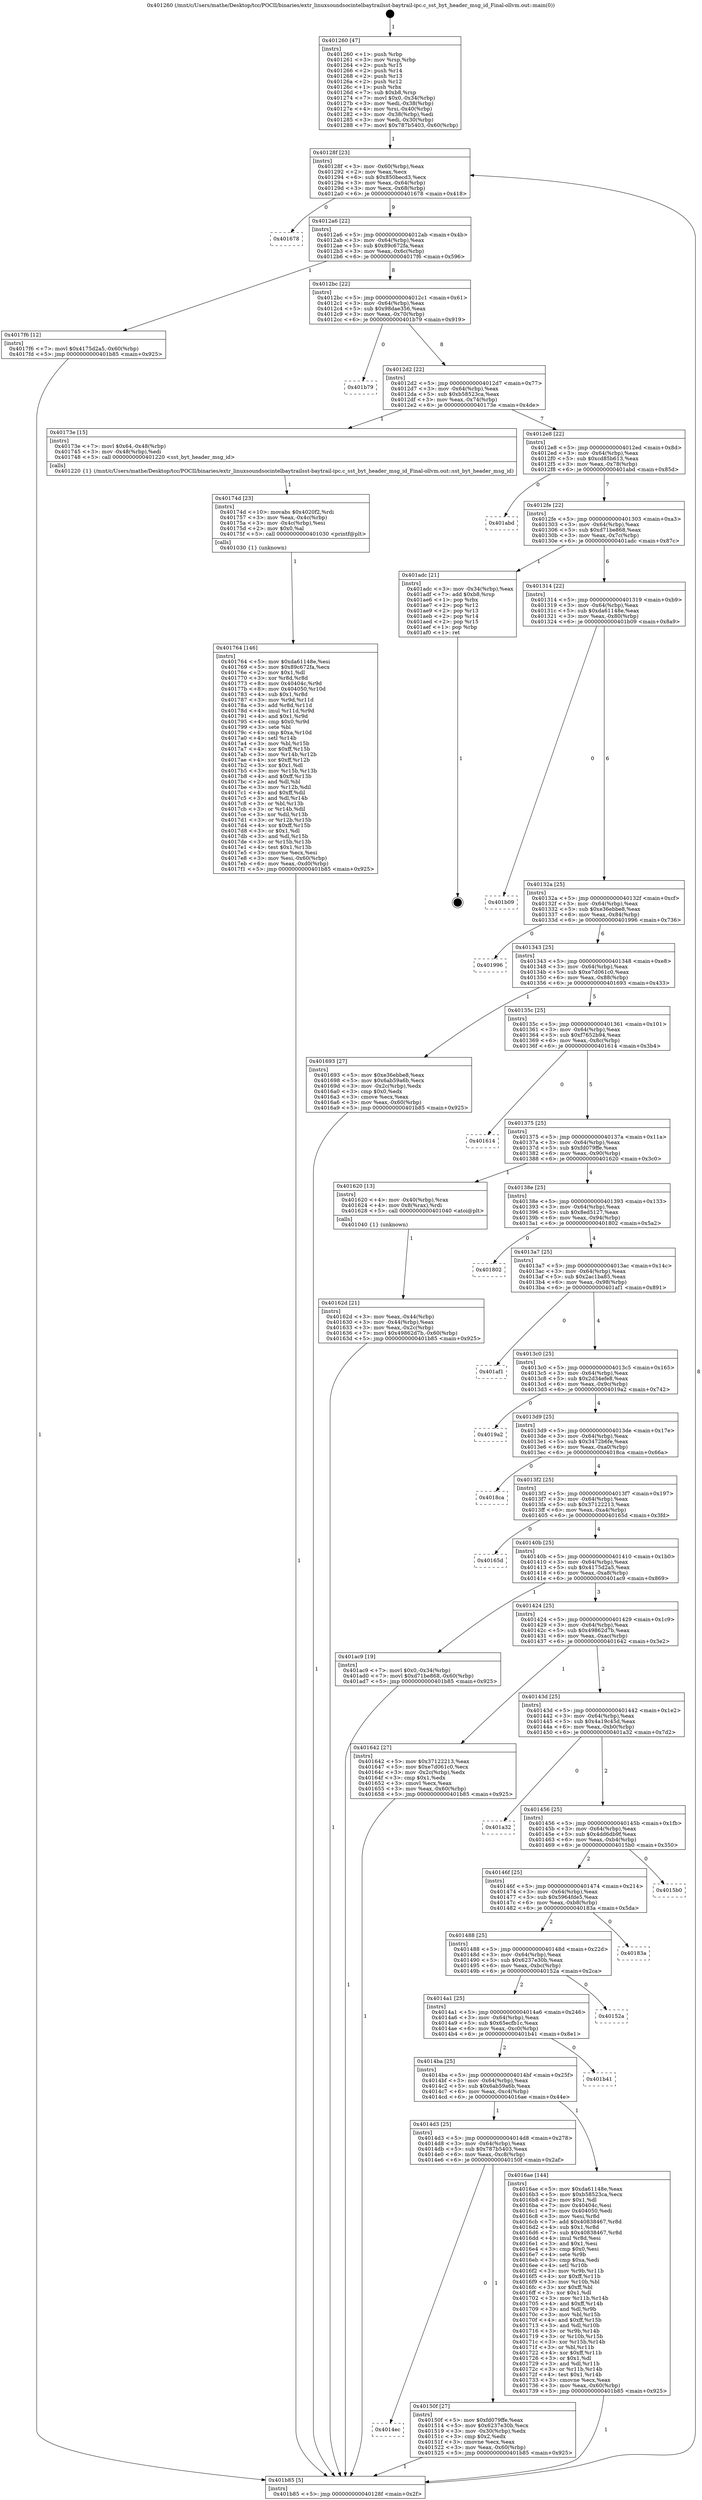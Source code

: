 digraph "0x401260" {
  label = "0x401260 (/mnt/c/Users/mathe/Desktop/tcc/POCII/binaries/extr_linuxsoundsocintelbaytrailsst-baytrail-ipc.c_sst_byt_header_msg_id_Final-ollvm.out::main(0))"
  labelloc = "t"
  node[shape=record]

  Entry [label="",width=0.3,height=0.3,shape=circle,fillcolor=black,style=filled]
  "0x40128f" [label="{
     0x40128f [23]\l
     | [instrs]\l
     &nbsp;&nbsp;0x40128f \<+3\>: mov -0x60(%rbp),%eax\l
     &nbsp;&nbsp;0x401292 \<+2\>: mov %eax,%ecx\l
     &nbsp;&nbsp;0x401294 \<+6\>: sub $0x850becd3,%ecx\l
     &nbsp;&nbsp;0x40129a \<+3\>: mov %eax,-0x64(%rbp)\l
     &nbsp;&nbsp;0x40129d \<+3\>: mov %ecx,-0x68(%rbp)\l
     &nbsp;&nbsp;0x4012a0 \<+6\>: je 0000000000401678 \<main+0x418\>\l
  }"]
  "0x401678" [label="{
     0x401678\l
  }", style=dashed]
  "0x4012a6" [label="{
     0x4012a6 [22]\l
     | [instrs]\l
     &nbsp;&nbsp;0x4012a6 \<+5\>: jmp 00000000004012ab \<main+0x4b\>\l
     &nbsp;&nbsp;0x4012ab \<+3\>: mov -0x64(%rbp),%eax\l
     &nbsp;&nbsp;0x4012ae \<+5\>: sub $0x89c672fa,%eax\l
     &nbsp;&nbsp;0x4012b3 \<+3\>: mov %eax,-0x6c(%rbp)\l
     &nbsp;&nbsp;0x4012b6 \<+6\>: je 00000000004017f6 \<main+0x596\>\l
  }"]
  Exit [label="",width=0.3,height=0.3,shape=circle,fillcolor=black,style=filled,peripheries=2]
  "0x4017f6" [label="{
     0x4017f6 [12]\l
     | [instrs]\l
     &nbsp;&nbsp;0x4017f6 \<+7\>: movl $0x4175d2a5,-0x60(%rbp)\l
     &nbsp;&nbsp;0x4017fd \<+5\>: jmp 0000000000401b85 \<main+0x925\>\l
  }"]
  "0x4012bc" [label="{
     0x4012bc [22]\l
     | [instrs]\l
     &nbsp;&nbsp;0x4012bc \<+5\>: jmp 00000000004012c1 \<main+0x61\>\l
     &nbsp;&nbsp;0x4012c1 \<+3\>: mov -0x64(%rbp),%eax\l
     &nbsp;&nbsp;0x4012c4 \<+5\>: sub $0x98dae356,%eax\l
     &nbsp;&nbsp;0x4012c9 \<+3\>: mov %eax,-0x70(%rbp)\l
     &nbsp;&nbsp;0x4012cc \<+6\>: je 0000000000401b79 \<main+0x919\>\l
  }"]
  "0x401764" [label="{
     0x401764 [146]\l
     | [instrs]\l
     &nbsp;&nbsp;0x401764 \<+5\>: mov $0xda61148e,%esi\l
     &nbsp;&nbsp;0x401769 \<+5\>: mov $0x89c672fa,%ecx\l
     &nbsp;&nbsp;0x40176e \<+2\>: mov $0x1,%dl\l
     &nbsp;&nbsp;0x401770 \<+3\>: xor %r8d,%r8d\l
     &nbsp;&nbsp;0x401773 \<+8\>: mov 0x40404c,%r9d\l
     &nbsp;&nbsp;0x40177b \<+8\>: mov 0x404050,%r10d\l
     &nbsp;&nbsp;0x401783 \<+4\>: sub $0x1,%r8d\l
     &nbsp;&nbsp;0x401787 \<+3\>: mov %r9d,%r11d\l
     &nbsp;&nbsp;0x40178a \<+3\>: add %r8d,%r11d\l
     &nbsp;&nbsp;0x40178d \<+4\>: imul %r11d,%r9d\l
     &nbsp;&nbsp;0x401791 \<+4\>: and $0x1,%r9d\l
     &nbsp;&nbsp;0x401795 \<+4\>: cmp $0x0,%r9d\l
     &nbsp;&nbsp;0x401799 \<+3\>: sete %bl\l
     &nbsp;&nbsp;0x40179c \<+4\>: cmp $0xa,%r10d\l
     &nbsp;&nbsp;0x4017a0 \<+4\>: setl %r14b\l
     &nbsp;&nbsp;0x4017a4 \<+3\>: mov %bl,%r15b\l
     &nbsp;&nbsp;0x4017a7 \<+4\>: xor $0xff,%r15b\l
     &nbsp;&nbsp;0x4017ab \<+3\>: mov %r14b,%r12b\l
     &nbsp;&nbsp;0x4017ae \<+4\>: xor $0xff,%r12b\l
     &nbsp;&nbsp;0x4017b2 \<+3\>: xor $0x1,%dl\l
     &nbsp;&nbsp;0x4017b5 \<+3\>: mov %r15b,%r13b\l
     &nbsp;&nbsp;0x4017b8 \<+4\>: and $0xff,%r13b\l
     &nbsp;&nbsp;0x4017bc \<+2\>: and %dl,%bl\l
     &nbsp;&nbsp;0x4017be \<+3\>: mov %r12b,%dil\l
     &nbsp;&nbsp;0x4017c1 \<+4\>: and $0xff,%dil\l
     &nbsp;&nbsp;0x4017c5 \<+3\>: and %dl,%r14b\l
     &nbsp;&nbsp;0x4017c8 \<+3\>: or %bl,%r13b\l
     &nbsp;&nbsp;0x4017cb \<+3\>: or %r14b,%dil\l
     &nbsp;&nbsp;0x4017ce \<+3\>: xor %dil,%r13b\l
     &nbsp;&nbsp;0x4017d1 \<+3\>: or %r12b,%r15b\l
     &nbsp;&nbsp;0x4017d4 \<+4\>: xor $0xff,%r15b\l
     &nbsp;&nbsp;0x4017d8 \<+3\>: or $0x1,%dl\l
     &nbsp;&nbsp;0x4017db \<+3\>: and %dl,%r15b\l
     &nbsp;&nbsp;0x4017de \<+3\>: or %r15b,%r13b\l
     &nbsp;&nbsp;0x4017e1 \<+4\>: test $0x1,%r13b\l
     &nbsp;&nbsp;0x4017e5 \<+3\>: cmovne %ecx,%esi\l
     &nbsp;&nbsp;0x4017e8 \<+3\>: mov %esi,-0x60(%rbp)\l
     &nbsp;&nbsp;0x4017eb \<+6\>: mov %eax,-0xd0(%rbp)\l
     &nbsp;&nbsp;0x4017f1 \<+5\>: jmp 0000000000401b85 \<main+0x925\>\l
  }"]
  "0x401b79" [label="{
     0x401b79\l
  }", style=dashed]
  "0x4012d2" [label="{
     0x4012d2 [22]\l
     | [instrs]\l
     &nbsp;&nbsp;0x4012d2 \<+5\>: jmp 00000000004012d7 \<main+0x77\>\l
     &nbsp;&nbsp;0x4012d7 \<+3\>: mov -0x64(%rbp),%eax\l
     &nbsp;&nbsp;0x4012da \<+5\>: sub $0xb58523ca,%eax\l
     &nbsp;&nbsp;0x4012df \<+3\>: mov %eax,-0x74(%rbp)\l
     &nbsp;&nbsp;0x4012e2 \<+6\>: je 000000000040173e \<main+0x4de\>\l
  }"]
  "0x40174d" [label="{
     0x40174d [23]\l
     | [instrs]\l
     &nbsp;&nbsp;0x40174d \<+10\>: movabs $0x4020f2,%rdi\l
     &nbsp;&nbsp;0x401757 \<+3\>: mov %eax,-0x4c(%rbp)\l
     &nbsp;&nbsp;0x40175a \<+3\>: mov -0x4c(%rbp),%esi\l
     &nbsp;&nbsp;0x40175d \<+2\>: mov $0x0,%al\l
     &nbsp;&nbsp;0x40175f \<+5\>: call 0000000000401030 \<printf@plt\>\l
     | [calls]\l
     &nbsp;&nbsp;0x401030 \{1\} (unknown)\l
  }"]
  "0x40173e" [label="{
     0x40173e [15]\l
     | [instrs]\l
     &nbsp;&nbsp;0x40173e \<+7\>: movl $0x64,-0x48(%rbp)\l
     &nbsp;&nbsp;0x401745 \<+3\>: mov -0x48(%rbp),%edi\l
     &nbsp;&nbsp;0x401748 \<+5\>: call 0000000000401220 \<sst_byt_header_msg_id\>\l
     | [calls]\l
     &nbsp;&nbsp;0x401220 \{1\} (/mnt/c/Users/mathe/Desktop/tcc/POCII/binaries/extr_linuxsoundsocintelbaytrailsst-baytrail-ipc.c_sst_byt_header_msg_id_Final-ollvm.out::sst_byt_header_msg_id)\l
  }"]
  "0x4012e8" [label="{
     0x4012e8 [22]\l
     | [instrs]\l
     &nbsp;&nbsp;0x4012e8 \<+5\>: jmp 00000000004012ed \<main+0x8d\>\l
     &nbsp;&nbsp;0x4012ed \<+3\>: mov -0x64(%rbp),%eax\l
     &nbsp;&nbsp;0x4012f0 \<+5\>: sub $0xcd85b613,%eax\l
     &nbsp;&nbsp;0x4012f5 \<+3\>: mov %eax,-0x78(%rbp)\l
     &nbsp;&nbsp;0x4012f8 \<+6\>: je 0000000000401abd \<main+0x85d\>\l
  }"]
  "0x40162d" [label="{
     0x40162d [21]\l
     | [instrs]\l
     &nbsp;&nbsp;0x40162d \<+3\>: mov %eax,-0x44(%rbp)\l
     &nbsp;&nbsp;0x401630 \<+3\>: mov -0x44(%rbp),%eax\l
     &nbsp;&nbsp;0x401633 \<+3\>: mov %eax,-0x2c(%rbp)\l
     &nbsp;&nbsp;0x401636 \<+7\>: movl $0x49862d7b,-0x60(%rbp)\l
     &nbsp;&nbsp;0x40163d \<+5\>: jmp 0000000000401b85 \<main+0x925\>\l
  }"]
  "0x401abd" [label="{
     0x401abd\l
  }", style=dashed]
  "0x4012fe" [label="{
     0x4012fe [22]\l
     | [instrs]\l
     &nbsp;&nbsp;0x4012fe \<+5\>: jmp 0000000000401303 \<main+0xa3\>\l
     &nbsp;&nbsp;0x401303 \<+3\>: mov -0x64(%rbp),%eax\l
     &nbsp;&nbsp;0x401306 \<+5\>: sub $0xd71be868,%eax\l
     &nbsp;&nbsp;0x40130b \<+3\>: mov %eax,-0x7c(%rbp)\l
     &nbsp;&nbsp;0x40130e \<+6\>: je 0000000000401adc \<main+0x87c\>\l
  }"]
  "0x401260" [label="{
     0x401260 [47]\l
     | [instrs]\l
     &nbsp;&nbsp;0x401260 \<+1\>: push %rbp\l
     &nbsp;&nbsp;0x401261 \<+3\>: mov %rsp,%rbp\l
     &nbsp;&nbsp;0x401264 \<+2\>: push %r15\l
     &nbsp;&nbsp;0x401266 \<+2\>: push %r14\l
     &nbsp;&nbsp;0x401268 \<+2\>: push %r13\l
     &nbsp;&nbsp;0x40126a \<+2\>: push %r12\l
     &nbsp;&nbsp;0x40126c \<+1\>: push %rbx\l
     &nbsp;&nbsp;0x40126d \<+7\>: sub $0xb8,%rsp\l
     &nbsp;&nbsp;0x401274 \<+7\>: movl $0x0,-0x34(%rbp)\l
     &nbsp;&nbsp;0x40127b \<+3\>: mov %edi,-0x38(%rbp)\l
     &nbsp;&nbsp;0x40127e \<+4\>: mov %rsi,-0x40(%rbp)\l
     &nbsp;&nbsp;0x401282 \<+3\>: mov -0x38(%rbp),%edi\l
     &nbsp;&nbsp;0x401285 \<+3\>: mov %edi,-0x30(%rbp)\l
     &nbsp;&nbsp;0x401288 \<+7\>: movl $0x787b5403,-0x60(%rbp)\l
  }"]
  "0x401adc" [label="{
     0x401adc [21]\l
     | [instrs]\l
     &nbsp;&nbsp;0x401adc \<+3\>: mov -0x34(%rbp),%eax\l
     &nbsp;&nbsp;0x401adf \<+7\>: add $0xb8,%rsp\l
     &nbsp;&nbsp;0x401ae6 \<+1\>: pop %rbx\l
     &nbsp;&nbsp;0x401ae7 \<+2\>: pop %r12\l
     &nbsp;&nbsp;0x401ae9 \<+2\>: pop %r13\l
     &nbsp;&nbsp;0x401aeb \<+2\>: pop %r14\l
     &nbsp;&nbsp;0x401aed \<+2\>: pop %r15\l
     &nbsp;&nbsp;0x401aef \<+1\>: pop %rbp\l
     &nbsp;&nbsp;0x401af0 \<+1\>: ret\l
  }"]
  "0x401314" [label="{
     0x401314 [22]\l
     | [instrs]\l
     &nbsp;&nbsp;0x401314 \<+5\>: jmp 0000000000401319 \<main+0xb9\>\l
     &nbsp;&nbsp;0x401319 \<+3\>: mov -0x64(%rbp),%eax\l
     &nbsp;&nbsp;0x40131c \<+5\>: sub $0xda61148e,%eax\l
     &nbsp;&nbsp;0x401321 \<+3\>: mov %eax,-0x80(%rbp)\l
     &nbsp;&nbsp;0x401324 \<+6\>: je 0000000000401b09 \<main+0x8a9\>\l
  }"]
  "0x401b85" [label="{
     0x401b85 [5]\l
     | [instrs]\l
     &nbsp;&nbsp;0x401b85 \<+5\>: jmp 000000000040128f \<main+0x2f\>\l
  }"]
  "0x401b09" [label="{
     0x401b09\l
  }", style=dashed]
  "0x40132a" [label="{
     0x40132a [25]\l
     | [instrs]\l
     &nbsp;&nbsp;0x40132a \<+5\>: jmp 000000000040132f \<main+0xcf\>\l
     &nbsp;&nbsp;0x40132f \<+3\>: mov -0x64(%rbp),%eax\l
     &nbsp;&nbsp;0x401332 \<+5\>: sub $0xe36ebbe8,%eax\l
     &nbsp;&nbsp;0x401337 \<+6\>: mov %eax,-0x84(%rbp)\l
     &nbsp;&nbsp;0x40133d \<+6\>: je 0000000000401996 \<main+0x736\>\l
  }"]
  "0x4014ec" [label="{
     0x4014ec\l
  }", style=dashed]
  "0x401996" [label="{
     0x401996\l
  }", style=dashed]
  "0x401343" [label="{
     0x401343 [25]\l
     | [instrs]\l
     &nbsp;&nbsp;0x401343 \<+5\>: jmp 0000000000401348 \<main+0xe8\>\l
     &nbsp;&nbsp;0x401348 \<+3\>: mov -0x64(%rbp),%eax\l
     &nbsp;&nbsp;0x40134b \<+5\>: sub $0xe7d061c0,%eax\l
     &nbsp;&nbsp;0x401350 \<+6\>: mov %eax,-0x88(%rbp)\l
     &nbsp;&nbsp;0x401356 \<+6\>: je 0000000000401693 \<main+0x433\>\l
  }"]
  "0x40150f" [label="{
     0x40150f [27]\l
     | [instrs]\l
     &nbsp;&nbsp;0x40150f \<+5\>: mov $0xfd079ffe,%eax\l
     &nbsp;&nbsp;0x401514 \<+5\>: mov $0x6237e30b,%ecx\l
     &nbsp;&nbsp;0x401519 \<+3\>: mov -0x30(%rbp),%edx\l
     &nbsp;&nbsp;0x40151c \<+3\>: cmp $0x2,%edx\l
     &nbsp;&nbsp;0x40151f \<+3\>: cmovne %ecx,%eax\l
     &nbsp;&nbsp;0x401522 \<+3\>: mov %eax,-0x60(%rbp)\l
     &nbsp;&nbsp;0x401525 \<+5\>: jmp 0000000000401b85 \<main+0x925\>\l
  }"]
  "0x401693" [label="{
     0x401693 [27]\l
     | [instrs]\l
     &nbsp;&nbsp;0x401693 \<+5\>: mov $0xe36ebbe8,%eax\l
     &nbsp;&nbsp;0x401698 \<+5\>: mov $0x6ab59a6b,%ecx\l
     &nbsp;&nbsp;0x40169d \<+3\>: mov -0x2c(%rbp),%edx\l
     &nbsp;&nbsp;0x4016a0 \<+3\>: cmp $0x0,%edx\l
     &nbsp;&nbsp;0x4016a3 \<+3\>: cmove %ecx,%eax\l
     &nbsp;&nbsp;0x4016a6 \<+3\>: mov %eax,-0x60(%rbp)\l
     &nbsp;&nbsp;0x4016a9 \<+5\>: jmp 0000000000401b85 \<main+0x925\>\l
  }"]
  "0x40135c" [label="{
     0x40135c [25]\l
     | [instrs]\l
     &nbsp;&nbsp;0x40135c \<+5\>: jmp 0000000000401361 \<main+0x101\>\l
     &nbsp;&nbsp;0x401361 \<+3\>: mov -0x64(%rbp),%eax\l
     &nbsp;&nbsp;0x401364 \<+5\>: sub $0xf7652b94,%eax\l
     &nbsp;&nbsp;0x401369 \<+6\>: mov %eax,-0x8c(%rbp)\l
     &nbsp;&nbsp;0x40136f \<+6\>: je 0000000000401614 \<main+0x3b4\>\l
  }"]
  "0x4014d3" [label="{
     0x4014d3 [25]\l
     | [instrs]\l
     &nbsp;&nbsp;0x4014d3 \<+5\>: jmp 00000000004014d8 \<main+0x278\>\l
     &nbsp;&nbsp;0x4014d8 \<+3\>: mov -0x64(%rbp),%eax\l
     &nbsp;&nbsp;0x4014db \<+5\>: sub $0x787b5403,%eax\l
     &nbsp;&nbsp;0x4014e0 \<+6\>: mov %eax,-0xc8(%rbp)\l
     &nbsp;&nbsp;0x4014e6 \<+6\>: je 000000000040150f \<main+0x2af\>\l
  }"]
  "0x401614" [label="{
     0x401614\l
  }", style=dashed]
  "0x401375" [label="{
     0x401375 [25]\l
     | [instrs]\l
     &nbsp;&nbsp;0x401375 \<+5\>: jmp 000000000040137a \<main+0x11a\>\l
     &nbsp;&nbsp;0x40137a \<+3\>: mov -0x64(%rbp),%eax\l
     &nbsp;&nbsp;0x40137d \<+5\>: sub $0xfd079ffe,%eax\l
     &nbsp;&nbsp;0x401382 \<+6\>: mov %eax,-0x90(%rbp)\l
     &nbsp;&nbsp;0x401388 \<+6\>: je 0000000000401620 \<main+0x3c0\>\l
  }"]
  "0x4016ae" [label="{
     0x4016ae [144]\l
     | [instrs]\l
     &nbsp;&nbsp;0x4016ae \<+5\>: mov $0xda61148e,%eax\l
     &nbsp;&nbsp;0x4016b3 \<+5\>: mov $0xb58523ca,%ecx\l
     &nbsp;&nbsp;0x4016b8 \<+2\>: mov $0x1,%dl\l
     &nbsp;&nbsp;0x4016ba \<+7\>: mov 0x40404c,%esi\l
     &nbsp;&nbsp;0x4016c1 \<+7\>: mov 0x404050,%edi\l
     &nbsp;&nbsp;0x4016c8 \<+3\>: mov %esi,%r8d\l
     &nbsp;&nbsp;0x4016cb \<+7\>: add $0x40838467,%r8d\l
     &nbsp;&nbsp;0x4016d2 \<+4\>: sub $0x1,%r8d\l
     &nbsp;&nbsp;0x4016d6 \<+7\>: sub $0x40838467,%r8d\l
     &nbsp;&nbsp;0x4016dd \<+4\>: imul %r8d,%esi\l
     &nbsp;&nbsp;0x4016e1 \<+3\>: and $0x1,%esi\l
     &nbsp;&nbsp;0x4016e4 \<+3\>: cmp $0x0,%esi\l
     &nbsp;&nbsp;0x4016e7 \<+4\>: sete %r9b\l
     &nbsp;&nbsp;0x4016eb \<+3\>: cmp $0xa,%edi\l
     &nbsp;&nbsp;0x4016ee \<+4\>: setl %r10b\l
     &nbsp;&nbsp;0x4016f2 \<+3\>: mov %r9b,%r11b\l
     &nbsp;&nbsp;0x4016f5 \<+4\>: xor $0xff,%r11b\l
     &nbsp;&nbsp;0x4016f9 \<+3\>: mov %r10b,%bl\l
     &nbsp;&nbsp;0x4016fc \<+3\>: xor $0xff,%bl\l
     &nbsp;&nbsp;0x4016ff \<+3\>: xor $0x1,%dl\l
     &nbsp;&nbsp;0x401702 \<+3\>: mov %r11b,%r14b\l
     &nbsp;&nbsp;0x401705 \<+4\>: and $0xff,%r14b\l
     &nbsp;&nbsp;0x401709 \<+3\>: and %dl,%r9b\l
     &nbsp;&nbsp;0x40170c \<+3\>: mov %bl,%r15b\l
     &nbsp;&nbsp;0x40170f \<+4\>: and $0xff,%r15b\l
     &nbsp;&nbsp;0x401713 \<+3\>: and %dl,%r10b\l
     &nbsp;&nbsp;0x401716 \<+3\>: or %r9b,%r14b\l
     &nbsp;&nbsp;0x401719 \<+3\>: or %r10b,%r15b\l
     &nbsp;&nbsp;0x40171c \<+3\>: xor %r15b,%r14b\l
     &nbsp;&nbsp;0x40171f \<+3\>: or %bl,%r11b\l
     &nbsp;&nbsp;0x401722 \<+4\>: xor $0xff,%r11b\l
     &nbsp;&nbsp;0x401726 \<+3\>: or $0x1,%dl\l
     &nbsp;&nbsp;0x401729 \<+3\>: and %dl,%r11b\l
     &nbsp;&nbsp;0x40172c \<+3\>: or %r11b,%r14b\l
     &nbsp;&nbsp;0x40172f \<+4\>: test $0x1,%r14b\l
     &nbsp;&nbsp;0x401733 \<+3\>: cmovne %ecx,%eax\l
     &nbsp;&nbsp;0x401736 \<+3\>: mov %eax,-0x60(%rbp)\l
     &nbsp;&nbsp;0x401739 \<+5\>: jmp 0000000000401b85 \<main+0x925\>\l
  }"]
  "0x401620" [label="{
     0x401620 [13]\l
     | [instrs]\l
     &nbsp;&nbsp;0x401620 \<+4\>: mov -0x40(%rbp),%rax\l
     &nbsp;&nbsp;0x401624 \<+4\>: mov 0x8(%rax),%rdi\l
     &nbsp;&nbsp;0x401628 \<+5\>: call 0000000000401040 \<atoi@plt\>\l
     | [calls]\l
     &nbsp;&nbsp;0x401040 \{1\} (unknown)\l
  }"]
  "0x40138e" [label="{
     0x40138e [25]\l
     | [instrs]\l
     &nbsp;&nbsp;0x40138e \<+5\>: jmp 0000000000401393 \<main+0x133\>\l
     &nbsp;&nbsp;0x401393 \<+3\>: mov -0x64(%rbp),%eax\l
     &nbsp;&nbsp;0x401396 \<+5\>: sub $0x8ed5127,%eax\l
     &nbsp;&nbsp;0x40139b \<+6\>: mov %eax,-0x94(%rbp)\l
     &nbsp;&nbsp;0x4013a1 \<+6\>: je 0000000000401802 \<main+0x5a2\>\l
  }"]
  "0x4014ba" [label="{
     0x4014ba [25]\l
     | [instrs]\l
     &nbsp;&nbsp;0x4014ba \<+5\>: jmp 00000000004014bf \<main+0x25f\>\l
     &nbsp;&nbsp;0x4014bf \<+3\>: mov -0x64(%rbp),%eax\l
     &nbsp;&nbsp;0x4014c2 \<+5\>: sub $0x6ab59a6b,%eax\l
     &nbsp;&nbsp;0x4014c7 \<+6\>: mov %eax,-0xc4(%rbp)\l
     &nbsp;&nbsp;0x4014cd \<+6\>: je 00000000004016ae \<main+0x44e\>\l
  }"]
  "0x401802" [label="{
     0x401802\l
  }", style=dashed]
  "0x4013a7" [label="{
     0x4013a7 [25]\l
     | [instrs]\l
     &nbsp;&nbsp;0x4013a7 \<+5\>: jmp 00000000004013ac \<main+0x14c\>\l
     &nbsp;&nbsp;0x4013ac \<+3\>: mov -0x64(%rbp),%eax\l
     &nbsp;&nbsp;0x4013af \<+5\>: sub $0x2ac1ba85,%eax\l
     &nbsp;&nbsp;0x4013b4 \<+6\>: mov %eax,-0x98(%rbp)\l
     &nbsp;&nbsp;0x4013ba \<+6\>: je 0000000000401af1 \<main+0x891\>\l
  }"]
  "0x401b41" [label="{
     0x401b41\l
  }", style=dashed]
  "0x401af1" [label="{
     0x401af1\l
  }", style=dashed]
  "0x4013c0" [label="{
     0x4013c0 [25]\l
     | [instrs]\l
     &nbsp;&nbsp;0x4013c0 \<+5\>: jmp 00000000004013c5 \<main+0x165\>\l
     &nbsp;&nbsp;0x4013c5 \<+3\>: mov -0x64(%rbp),%eax\l
     &nbsp;&nbsp;0x4013c8 \<+5\>: sub $0x2d34efe8,%eax\l
     &nbsp;&nbsp;0x4013cd \<+6\>: mov %eax,-0x9c(%rbp)\l
     &nbsp;&nbsp;0x4013d3 \<+6\>: je 00000000004019a2 \<main+0x742\>\l
  }"]
  "0x4014a1" [label="{
     0x4014a1 [25]\l
     | [instrs]\l
     &nbsp;&nbsp;0x4014a1 \<+5\>: jmp 00000000004014a6 \<main+0x246\>\l
     &nbsp;&nbsp;0x4014a6 \<+3\>: mov -0x64(%rbp),%eax\l
     &nbsp;&nbsp;0x4014a9 \<+5\>: sub $0x65ecfb1c,%eax\l
     &nbsp;&nbsp;0x4014ae \<+6\>: mov %eax,-0xc0(%rbp)\l
     &nbsp;&nbsp;0x4014b4 \<+6\>: je 0000000000401b41 \<main+0x8e1\>\l
  }"]
  "0x4019a2" [label="{
     0x4019a2\l
  }", style=dashed]
  "0x4013d9" [label="{
     0x4013d9 [25]\l
     | [instrs]\l
     &nbsp;&nbsp;0x4013d9 \<+5\>: jmp 00000000004013de \<main+0x17e\>\l
     &nbsp;&nbsp;0x4013de \<+3\>: mov -0x64(%rbp),%eax\l
     &nbsp;&nbsp;0x4013e1 \<+5\>: sub $0x3472b6fe,%eax\l
     &nbsp;&nbsp;0x4013e6 \<+6\>: mov %eax,-0xa0(%rbp)\l
     &nbsp;&nbsp;0x4013ec \<+6\>: je 00000000004018ca \<main+0x66a\>\l
  }"]
  "0x40152a" [label="{
     0x40152a\l
  }", style=dashed]
  "0x4018ca" [label="{
     0x4018ca\l
  }", style=dashed]
  "0x4013f2" [label="{
     0x4013f2 [25]\l
     | [instrs]\l
     &nbsp;&nbsp;0x4013f2 \<+5\>: jmp 00000000004013f7 \<main+0x197\>\l
     &nbsp;&nbsp;0x4013f7 \<+3\>: mov -0x64(%rbp),%eax\l
     &nbsp;&nbsp;0x4013fa \<+5\>: sub $0x37122213,%eax\l
     &nbsp;&nbsp;0x4013ff \<+6\>: mov %eax,-0xa4(%rbp)\l
     &nbsp;&nbsp;0x401405 \<+6\>: je 000000000040165d \<main+0x3fd\>\l
  }"]
  "0x401488" [label="{
     0x401488 [25]\l
     | [instrs]\l
     &nbsp;&nbsp;0x401488 \<+5\>: jmp 000000000040148d \<main+0x22d\>\l
     &nbsp;&nbsp;0x40148d \<+3\>: mov -0x64(%rbp),%eax\l
     &nbsp;&nbsp;0x401490 \<+5\>: sub $0x6237e30b,%eax\l
     &nbsp;&nbsp;0x401495 \<+6\>: mov %eax,-0xbc(%rbp)\l
     &nbsp;&nbsp;0x40149b \<+6\>: je 000000000040152a \<main+0x2ca\>\l
  }"]
  "0x40165d" [label="{
     0x40165d\l
  }", style=dashed]
  "0x40140b" [label="{
     0x40140b [25]\l
     | [instrs]\l
     &nbsp;&nbsp;0x40140b \<+5\>: jmp 0000000000401410 \<main+0x1b0\>\l
     &nbsp;&nbsp;0x401410 \<+3\>: mov -0x64(%rbp),%eax\l
     &nbsp;&nbsp;0x401413 \<+5\>: sub $0x4175d2a5,%eax\l
     &nbsp;&nbsp;0x401418 \<+6\>: mov %eax,-0xa8(%rbp)\l
     &nbsp;&nbsp;0x40141e \<+6\>: je 0000000000401ac9 \<main+0x869\>\l
  }"]
  "0x40183a" [label="{
     0x40183a\l
  }", style=dashed]
  "0x401ac9" [label="{
     0x401ac9 [19]\l
     | [instrs]\l
     &nbsp;&nbsp;0x401ac9 \<+7\>: movl $0x0,-0x34(%rbp)\l
     &nbsp;&nbsp;0x401ad0 \<+7\>: movl $0xd71be868,-0x60(%rbp)\l
     &nbsp;&nbsp;0x401ad7 \<+5\>: jmp 0000000000401b85 \<main+0x925\>\l
  }"]
  "0x401424" [label="{
     0x401424 [25]\l
     | [instrs]\l
     &nbsp;&nbsp;0x401424 \<+5\>: jmp 0000000000401429 \<main+0x1c9\>\l
     &nbsp;&nbsp;0x401429 \<+3\>: mov -0x64(%rbp),%eax\l
     &nbsp;&nbsp;0x40142c \<+5\>: sub $0x49862d7b,%eax\l
     &nbsp;&nbsp;0x401431 \<+6\>: mov %eax,-0xac(%rbp)\l
     &nbsp;&nbsp;0x401437 \<+6\>: je 0000000000401642 \<main+0x3e2\>\l
  }"]
  "0x40146f" [label="{
     0x40146f [25]\l
     | [instrs]\l
     &nbsp;&nbsp;0x40146f \<+5\>: jmp 0000000000401474 \<main+0x214\>\l
     &nbsp;&nbsp;0x401474 \<+3\>: mov -0x64(%rbp),%eax\l
     &nbsp;&nbsp;0x401477 \<+5\>: sub $0x5964fde5,%eax\l
     &nbsp;&nbsp;0x40147c \<+6\>: mov %eax,-0xb8(%rbp)\l
     &nbsp;&nbsp;0x401482 \<+6\>: je 000000000040183a \<main+0x5da\>\l
  }"]
  "0x401642" [label="{
     0x401642 [27]\l
     | [instrs]\l
     &nbsp;&nbsp;0x401642 \<+5\>: mov $0x37122213,%eax\l
     &nbsp;&nbsp;0x401647 \<+5\>: mov $0xe7d061c0,%ecx\l
     &nbsp;&nbsp;0x40164c \<+3\>: mov -0x2c(%rbp),%edx\l
     &nbsp;&nbsp;0x40164f \<+3\>: cmp $0x1,%edx\l
     &nbsp;&nbsp;0x401652 \<+3\>: cmovl %ecx,%eax\l
     &nbsp;&nbsp;0x401655 \<+3\>: mov %eax,-0x60(%rbp)\l
     &nbsp;&nbsp;0x401658 \<+5\>: jmp 0000000000401b85 \<main+0x925\>\l
  }"]
  "0x40143d" [label="{
     0x40143d [25]\l
     | [instrs]\l
     &nbsp;&nbsp;0x40143d \<+5\>: jmp 0000000000401442 \<main+0x1e2\>\l
     &nbsp;&nbsp;0x401442 \<+3\>: mov -0x64(%rbp),%eax\l
     &nbsp;&nbsp;0x401445 \<+5\>: sub $0x4a19c45d,%eax\l
     &nbsp;&nbsp;0x40144a \<+6\>: mov %eax,-0xb0(%rbp)\l
     &nbsp;&nbsp;0x401450 \<+6\>: je 0000000000401a32 \<main+0x7d2\>\l
  }"]
  "0x4015b0" [label="{
     0x4015b0\l
  }", style=dashed]
  "0x401a32" [label="{
     0x401a32\l
  }", style=dashed]
  "0x401456" [label="{
     0x401456 [25]\l
     | [instrs]\l
     &nbsp;&nbsp;0x401456 \<+5\>: jmp 000000000040145b \<main+0x1fb\>\l
     &nbsp;&nbsp;0x40145b \<+3\>: mov -0x64(%rbp),%eax\l
     &nbsp;&nbsp;0x40145e \<+5\>: sub $0x4dd6db9f,%eax\l
     &nbsp;&nbsp;0x401463 \<+6\>: mov %eax,-0xb4(%rbp)\l
     &nbsp;&nbsp;0x401469 \<+6\>: je 00000000004015b0 \<main+0x350\>\l
  }"]
  Entry -> "0x401260" [label=" 1"]
  "0x40128f" -> "0x401678" [label=" 0"]
  "0x40128f" -> "0x4012a6" [label=" 9"]
  "0x401adc" -> Exit [label=" 1"]
  "0x4012a6" -> "0x4017f6" [label=" 1"]
  "0x4012a6" -> "0x4012bc" [label=" 8"]
  "0x401ac9" -> "0x401b85" [label=" 1"]
  "0x4012bc" -> "0x401b79" [label=" 0"]
  "0x4012bc" -> "0x4012d2" [label=" 8"]
  "0x4017f6" -> "0x401b85" [label=" 1"]
  "0x4012d2" -> "0x40173e" [label=" 1"]
  "0x4012d2" -> "0x4012e8" [label=" 7"]
  "0x401764" -> "0x401b85" [label=" 1"]
  "0x4012e8" -> "0x401abd" [label=" 0"]
  "0x4012e8" -> "0x4012fe" [label=" 7"]
  "0x40174d" -> "0x401764" [label=" 1"]
  "0x4012fe" -> "0x401adc" [label=" 1"]
  "0x4012fe" -> "0x401314" [label=" 6"]
  "0x40173e" -> "0x40174d" [label=" 1"]
  "0x401314" -> "0x401b09" [label=" 0"]
  "0x401314" -> "0x40132a" [label=" 6"]
  "0x4016ae" -> "0x401b85" [label=" 1"]
  "0x40132a" -> "0x401996" [label=" 0"]
  "0x40132a" -> "0x401343" [label=" 6"]
  "0x401693" -> "0x401b85" [label=" 1"]
  "0x401343" -> "0x401693" [label=" 1"]
  "0x401343" -> "0x40135c" [label=" 5"]
  "0x401642" -> "0x401b85" [label=" 1"]
  "0x40135c" -> "0x401614" [label=" 0"]
  "0x40135c" -> "0x401375" [label=" 5"]
  "0x401620" -> "0x40162d" [label=" 1"]
  "0x401375" -> "0x401620" [label=" 1"]
  "0x401375" -> "0x40138e" [label=" 4"]
  "0x401b85" -> "0x40128f" [label=" 8"]
  "0x40138e" -> "0x401802" [label=" 0"]
  "0x40138e" -> "0x4013a7" [label=" 4"]
  "0x40150f" -> "0x401b85" [label=" 1"]
  "0x4013a7" -> "0x401af1" [label=" 0"]
  "0x4013a7" -> "0x4013c0" [label=" 4"]
  "0x4014d3" -> "0x4014ec" [label=" 0"]
  "0x4013c0" -> "0x4019a2" [label=" 0"]
  "0x4013c0" -> "0x4013d9" [label=" 4"]
  "0x40162d" -> "0x401b85" [label=" 1"]
  "0x4013d9" -> "0x4018ca" [label=" 0"]
  "0x4013d9" -> "0x4013f2" [label=" 4"]
  "0x4014ba" -> "0x4014d3" [label=" 1"]
  "0x4013f2" -> "0x40165d" [label=" 0"]
  "0x4013f2" -> "0x40140b" [label=" 4"]
  "0x401260" -> "0x40128f" [label=" 1"]
  "0x40140b" -> "0x401ac9" [label=" 1"]
  "0x40140b" -> "0x401424" [label=" 3"]
  "0x4014a1" -> "0x4014ba" [label=" 2"]
  "0x401424" -> "0x401642" [label=" 1"]
  "0x401424" -> "0x40143d" [label=" 2"]
  "0x4014d3" -> "0x40150f" [label=" 1"]
  "0x40143d" -> "0x401a32" [label=" 0"]
  "0x40143d" -> "0x401456" [label=" 2"]
  "0x401488" -> "0x4014a1" [label=" 2"]
  "0x401456" -> "0x4015b0" [label=" 0"]
  "0x401456" -> "0x40146f" [label=" 2"]
  "0x4014a1" -> "0x401b41" [label=" 0"]
  "0x40146f" -> "0x40183a" [label=" 0"]
  "0x40146f" -> "0x401488" [label=" 2"]
  "0x4014ba" -> "0x4016ae" [label=" 1"]
  "0x401488" -> "0x40152a" [label=" 0"]
}
